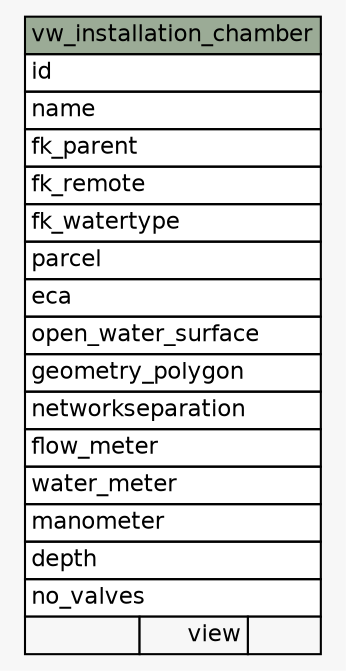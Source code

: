 // dot 2.38.0 on Linux 4.8.0-42-generic
// SchemaSpy rev 590
digraph "vw_installation_chamber" {
  graph [
    rankdir="RL"
    bgcolor="#f7f7f7"
    nodesep="0.18"
    ranksep="0.46"
    fontname="Helvetica"
    fontsize="11"
  ];
  node [
    fontname="Helvetica"
    fontsize="11"
    shape="plaintext"
  ];
  edge [
    arrowsize="0.8"
  ];
  "vw_installation_chamber" [
    label=<
    <TABLE BORDER="0" CELLBORDER="1" CELLSPACING="0" BGCOLOR="#ffffff">
      <TR><TD COLSPAN="3" BGCOLOR="#9bab96" ALIGN="CENTER">vw_installation_chamber</TD></TR>
      <TR><TD PORT="id" COLSPAN="3" ALIGN="LEFT">id</TD></TR>
      <TR><TD PORT="name" COLSPAN="3" ALIGN="LEFT">name</TD></TR>
      <TR><TD PORT="fk_parent" COLSPAN="3" ALIGN="LEFT">fk_parent</TD></TR>
      <TR><TD PORT="fk_remote" COLSPAN="3" ALIGN="LEFT">fk_remote</TD></TR>
      <TR><TD PORT="fk_watertype" COLSPAN="3" ALIGN="LEFT">fk_watertype</TD></TR>
      <TR><TD PORT="parcel" COLSPAN="3" ALIGN="LEFT">parcel</TD></TR>
      <TR><TD PORT="eca" COLSPAN="3" ALIGN="LEFT">eca</TD></TR>
      <TR><TD PORT="open_water_surface" COLSPAN="3" ALIGN="LEFT">open_water_surface</TD></TR>
      <TR><TD PORT="geometry_polygon" COLSPAN="3" ALIGN="LEFT">geometry_polygon</TD></TR>
      <TR><TD PORT="networkseparation" COLSPAN="3" ALIGN="LEFT">networkseparation</TD></TR>
      <TR><TD PORT="flow_meter" COLSPAN="3" ALIGN="LEFT">flow_meter</TD></TR>
      <TR><TD PORT="water_meter" COLSPAN="3" ALIGN="LEFT">water_meter</TD></TR>
      <TR><TD PORT="manometer" COLSPAN="3" ALIGN="LEFT">manometer</TD></TR>
      <TR><TD PORT="depth" COLSPAN="3" ALIGN="LEFT">depth</TD></TR>
      <TR><TD PORT="no_valves" COLSPAN="3" ALIGN="LEFT">no_valves</TD></TR>
      <TR><TD ALIGN="LEFT" BGCOLOR="#f7f7f7">  </TD><TD ALIGN="RIGHT" BGCOLOR="#f7f7f7">view</TD><TD ALIGN="RIGHT" BGCOLOR="#f7f7f7">  </TD></TR>
    </TABLE>>
    URL="tables/vw_installation_chamber.html"
    tooltip="vw_installation_chamber"
  ];
}
